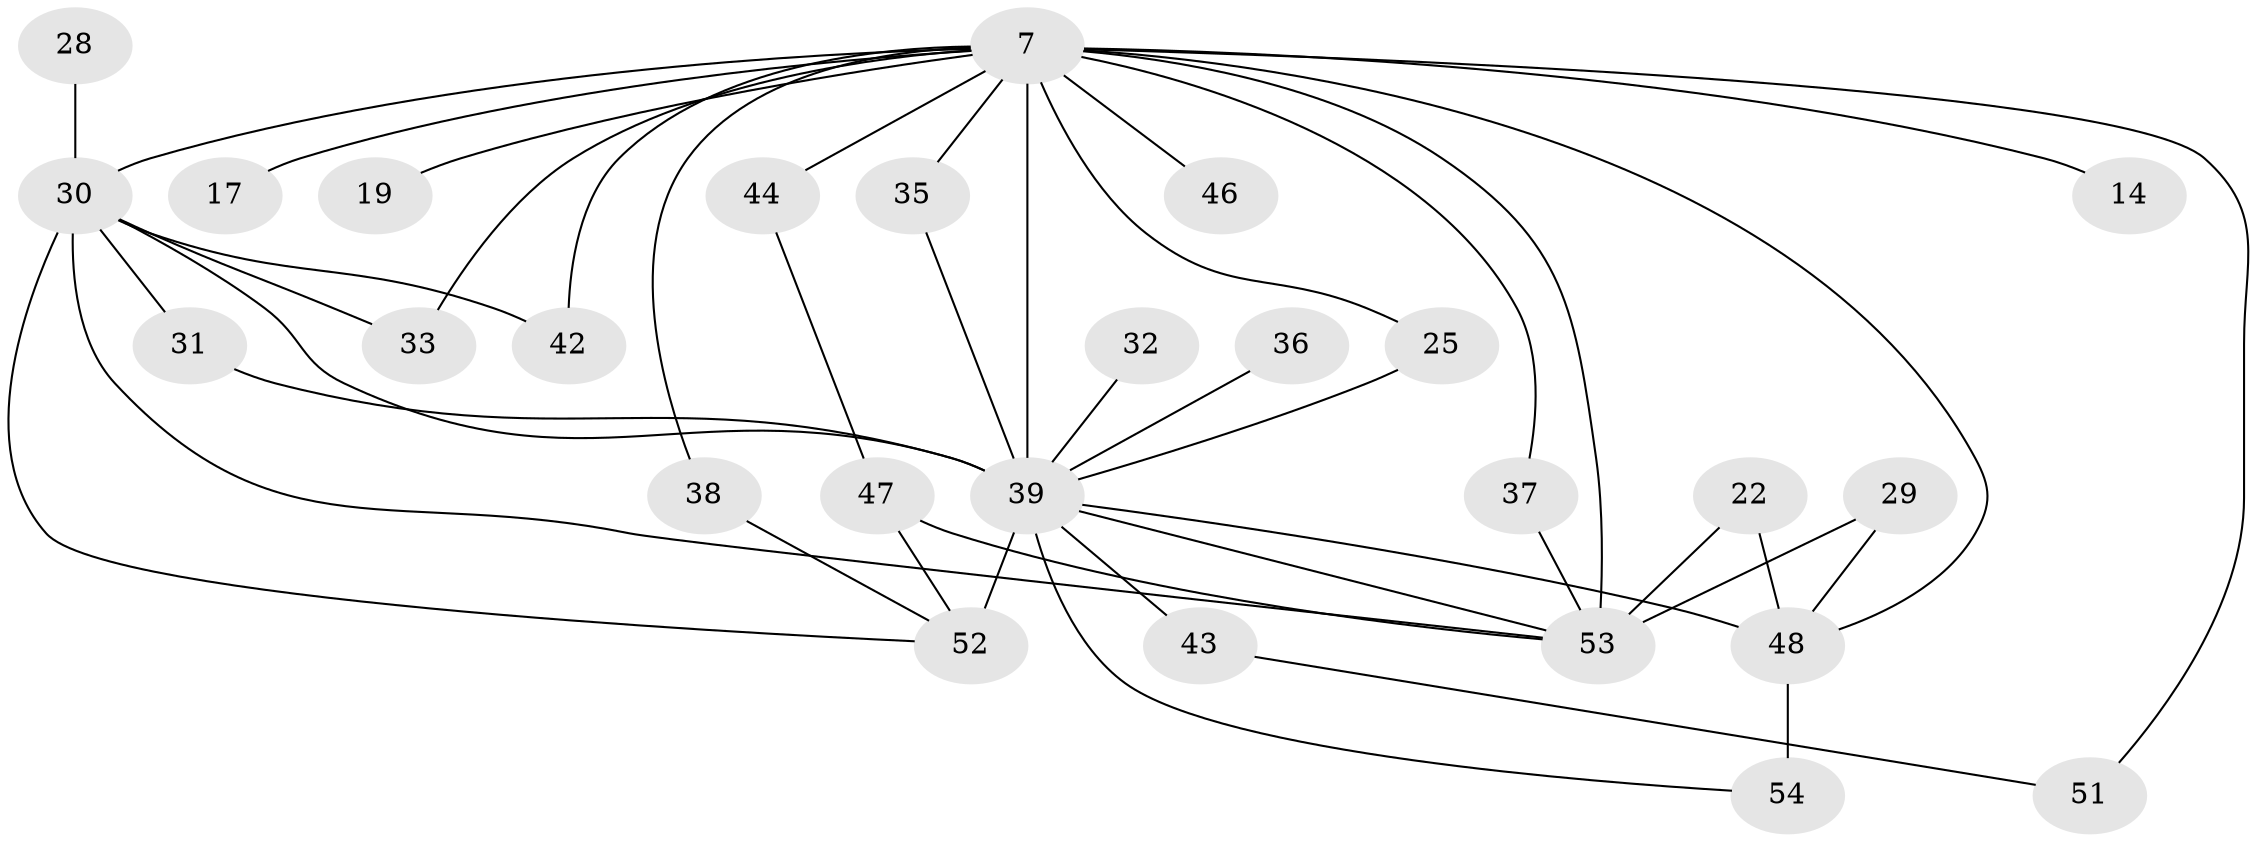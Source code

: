 // original degree distribution, {20: 0.018518518518518517, 17: 0.037037037037037035, 14: 0.018518518518518517, 16: 0.037037037037037035, 10: 0.018518518518518517, 15: 0.018518518518518517, 13: 0.018518518518518517, 12: 0.018518518518518517, 5: 0.018518518518518517, 6: 0.018518518518518517, 3: 0.18518518518518517, 2: 0.5185185185185185, 7: 0.018518518518518517, 4: 0.05555555555555555}
// Generated by graph-tools (version 1.1) at 2025/46/03/09/25 04:46:30]
// undirected, 27 vertices, 44 edges
graph export_dot {
graph [start="1"]
  node [color=gray90,style=filled];
  7 [super="+2+5"];
  14;
  17;
  19;
  22;
  25;
  28;
  29;
  30 [super="+13+15+9"];
  31;
  32;
  33;
  35 [super="+34"];
  36;
  37;
  38;
  39 [super="+11+18+8"];
  42;
  43;
  44 [super="+21"];
  46;
  47 [super="+26"];
  48 [super="+16"];
  51;
  52 [super="+50"];
  53 [super="+24+49+10"];
  54 [super="+45"];
  7 -- 14 [weight=2];
  7 -- 17 [weight=2];
  7 -- 33;
  7 -- 39 [weight=10];
  7 -- 42;
  7 -- 44 [weight=3];
  7 -- 46 [weight=2];
  7 -- 19 [weight=2];
  7 -- 25;
  7 -- 53 [weight=10];
  7 -- 48 [weight=2];
  7 -- 35 [weight=2];
  7 -- 37;
  7 -- 38;
  7 -- 51;
  7 -- 30 [weight=10];
  22 -- 53;
  22 -- 48;
  25 -- 39;
  28 -- 30 [weight=2];
  29 -- 53;
  29 -- 48;
  30 -- 33;
  30 -- 39 [weight=6];
  30 -- 42;
  30 -- 53 [weight=4];
  30 -- 31;
  30 -- 52 [weight=2];
  31 -- 39;
  32 -- 39;
  35 -- 39;
  36 -- 39;
  37 -- 53;
  38 -- 52;
  39 -- 52 [weight=5];
  39 -- 43 [weight=2];
  39 -- 48;
  39 -- 53 [weight=6];
  39 -- 54;
  43 -- 51;
  44 -- 47;
  47 -- 53;
  47 -- 52;
  48 -- 54 [weight=2];
}
